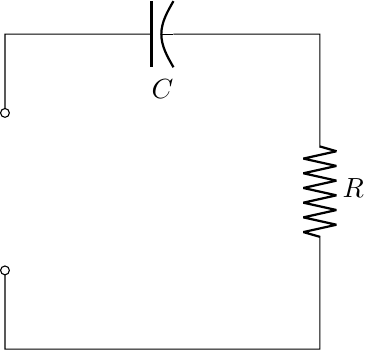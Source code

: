 \documentclass{standalone}

\usepackage[straightvoltages]{circuitikz}

\begin{document}

\begin{circuitikz}
    \draw (0,0) to [short] ++(0,1)
    to [curved capacitor, l_=$C$] ++ (4,0)
    to [R=$R$,  resistors/zigs=6] ++ (0,-4)
    to [short] ++(-4,0)
    to [short] ++(0,1)
    to [open, o-o] ++(0,2);
\end{circuitikz}
\end{document}